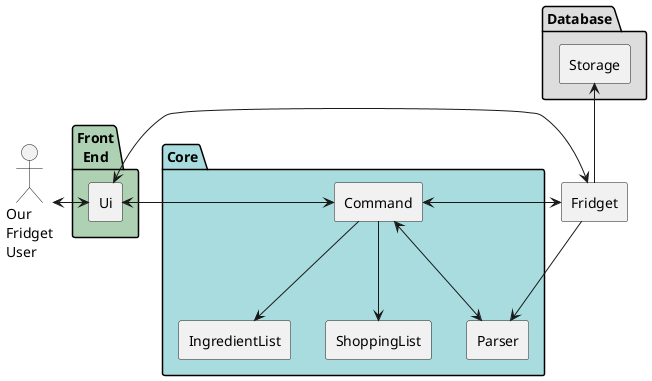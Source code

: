@startuml

:Our\nFridget\nUser:  as user

rectangle Fridget

package Core #A9DCDF {
    rectangle Command
    rectangle Parser
    rectangle IngredientList
    rectangle ShoppingList
}

package Database #DDDDDD {
    rectangle Storage
}

package Front\nEnd #ADD1B2 {
        rectangle Ui
    }

user <-r-> Ui

Ui <-> Fridget
Fridget --> Parser
Parser <-u-> Command
Command <-> Fridget
Command <-l-> Ui
Command --> IngredientList
Command --> ShoppingList

Fridget -u-> Storage

@enduml